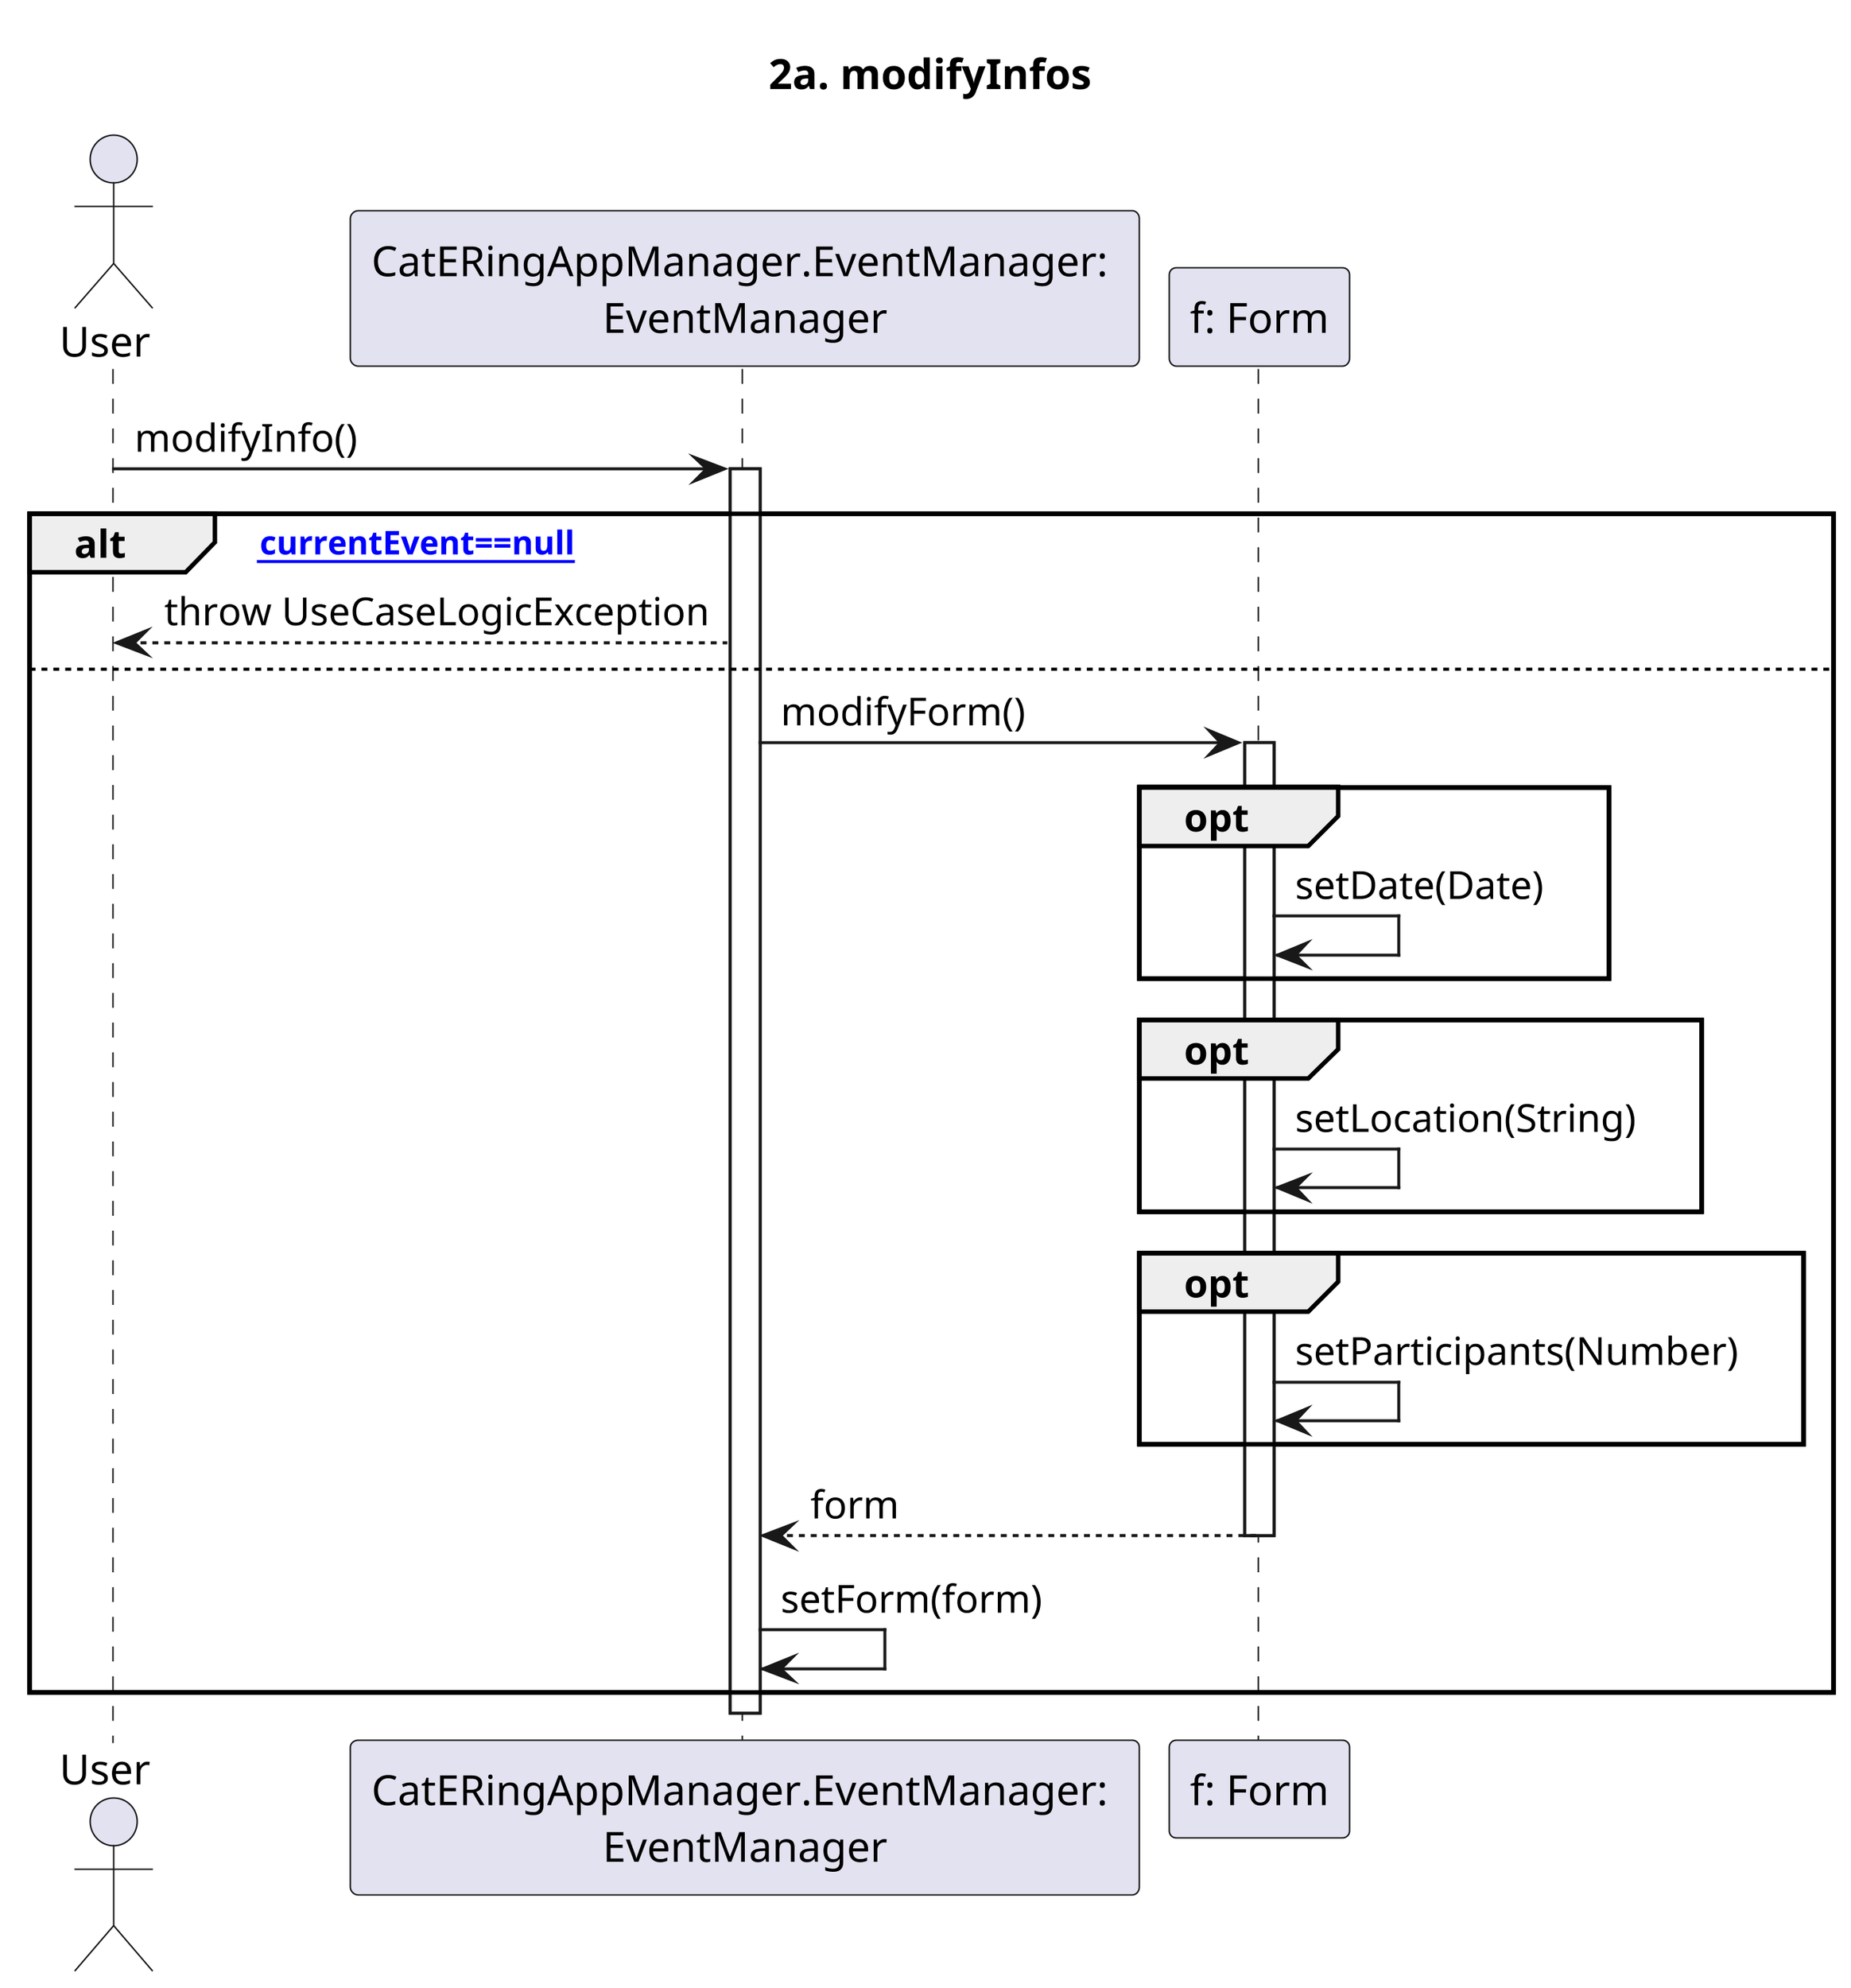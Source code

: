 @startuml

skinparam Dpi 400

title: 2a. modifyInfos

Actor User
Participant "CatERingAppManager.EventManager: \nEventManager" as EM
Participant "f: Form" as FM

User -> EM: modifyInfo()
Activate EM

alt [currentEvent==null]
    EM --> User: throw UseCaseLogicException
else
    EM -> FM: modifyForm()
    Activate FM
    opt
        FM -> FM: setDate(Date)
    end
    opt
        FM -> FM: setLocation(String)
    end
    opt
        FM -> FM: setParticipants(Number) 
    end
    FM --> EM: form
    Deactivate FM
    EM -> EM: setForm(form)
end
Deactivate EM

@enduml
